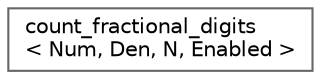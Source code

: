 digraph "类继承关系图"
{
 // LATEX_PDF_SIZE
  bgcolor="transparent";
  edge [fontname=Helvetica,fontsize=10,labelfontname=Helvetica,labelfontsize=10];
  node [fontname=Helvetica,fontsize=10,shape=box,height=0.2,width=0.4];
  rankdir="LR";
  Node0 [id="Node000000",label="count_fractional_digits\l\< Num, Den, N, Enabled \>",height=0.2,width=0.4,color="grey40", fillcolor="white", style="filled",URL="$structdetail_1_1count__fractional__digits.html",tooltip=" "];
}
